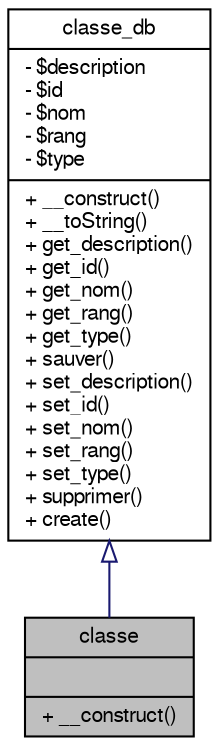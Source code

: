 digraph G
{
  bgcolor="transparent";
  edge [fontname="FreeSans",fontsize="10",labelfontname="FreeSans",labelfontsize="10"];
  node [fontname="FreeSans",fontsize="10",shape=record];
  Node1 [label="{classe\n||+ __construct()\l}",height=0.2,width=0.4,color="black", fillcolor="grey75", style="filled" fontcolor="black"];
  Node2 -> Node1 [dir=back,color="midnightblue",fontsize="10",style="solid",arrowtail="empty",fontname="FreeSans"];
  Node2 [label="{classe_db\n|- $description\l- $id\l- $nom\l- $rang\l- $type\l|+ __construct()\l+ __toString()\l+ get_description()\l+ get_id()\l+ get_nom()\l+ get_rang()\l+ get_type()\l+ sauver()\l+ set_description()\l+ set_id()\l+ set_nom()\l+ set_rang()\l+ set_type()\l+ supprimer()\l+ create()\l}",height=0.2,width=0.4,color="black",URL="$classclasse__db.html"];
}
